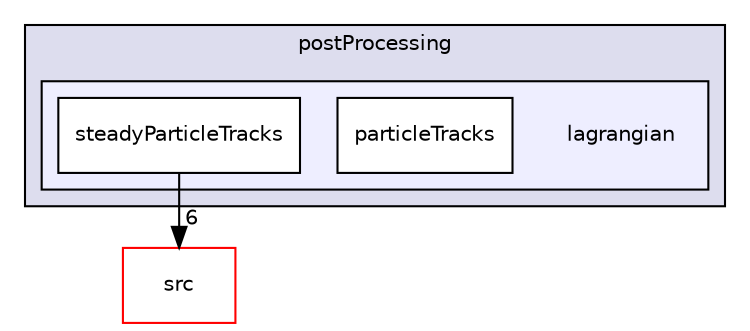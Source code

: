 digraph "applications/utilities/postProcessing/lagrangian" {
  bgcolor=transparent;
  compound=true
  node [ fontsize="10", fontname="Helvetica"];
  edge [ labelfontsize="10", labelfontname="Helvetica"];
  subgraph clusterdir_b0c2b0d6e5b08bdff054b28f26ba51e7 {
    graph [ bgcolor="#ddddee", pencolor="black", label="postProcessing" fontname="Helvetica", fontsize="10", URL="dir_b0c2b0d6e5b08bdff054b28f26ba51e7.html"]
  subgraph clusterdir_1411ee221da8c78d686bfb322a9cbb04 {
    graph [ bgcolor="#eeeeff", pencolor="black", label="" URL="dir_1411ee221da8c78d686bfb322a9cbb04.html"];
    dir_1411ee221da8c78d686bfb322a9cbb04 [shape=plaintext label="lagrangian"];
    dir_055edc88b7d6c0e1421b41f03f208a4c [shape=box label="particleTracks" color="black" fillcolor="white" style="filled" URL="dir_055edc88b7d6c0e1421b41f03f208a4c.html"];
    dir_54adab8aebc488486cada4ecabaaeb20 [shape=box label="steadyParticleTracks" color="black" fillcolor="white" style="filled" URL="dir_54adab8aebc488486cada4ecabaaeb20.html"];
  }
  }
  dir_68267d1309a1af8e8297ef4c3efbcdba [shape=box label="src" color="red" URL="dir_68267d1309a1af8e8297ef4c3efbcdba.html"];
  dir_54adab8aebc488486cada4ecabaaeb20->dir_68267d1309a1af8e8297ef4c3efbcdba [headlabel="6", labeldistance=1.5 headhref="dir_000645_000736.html"];
}
